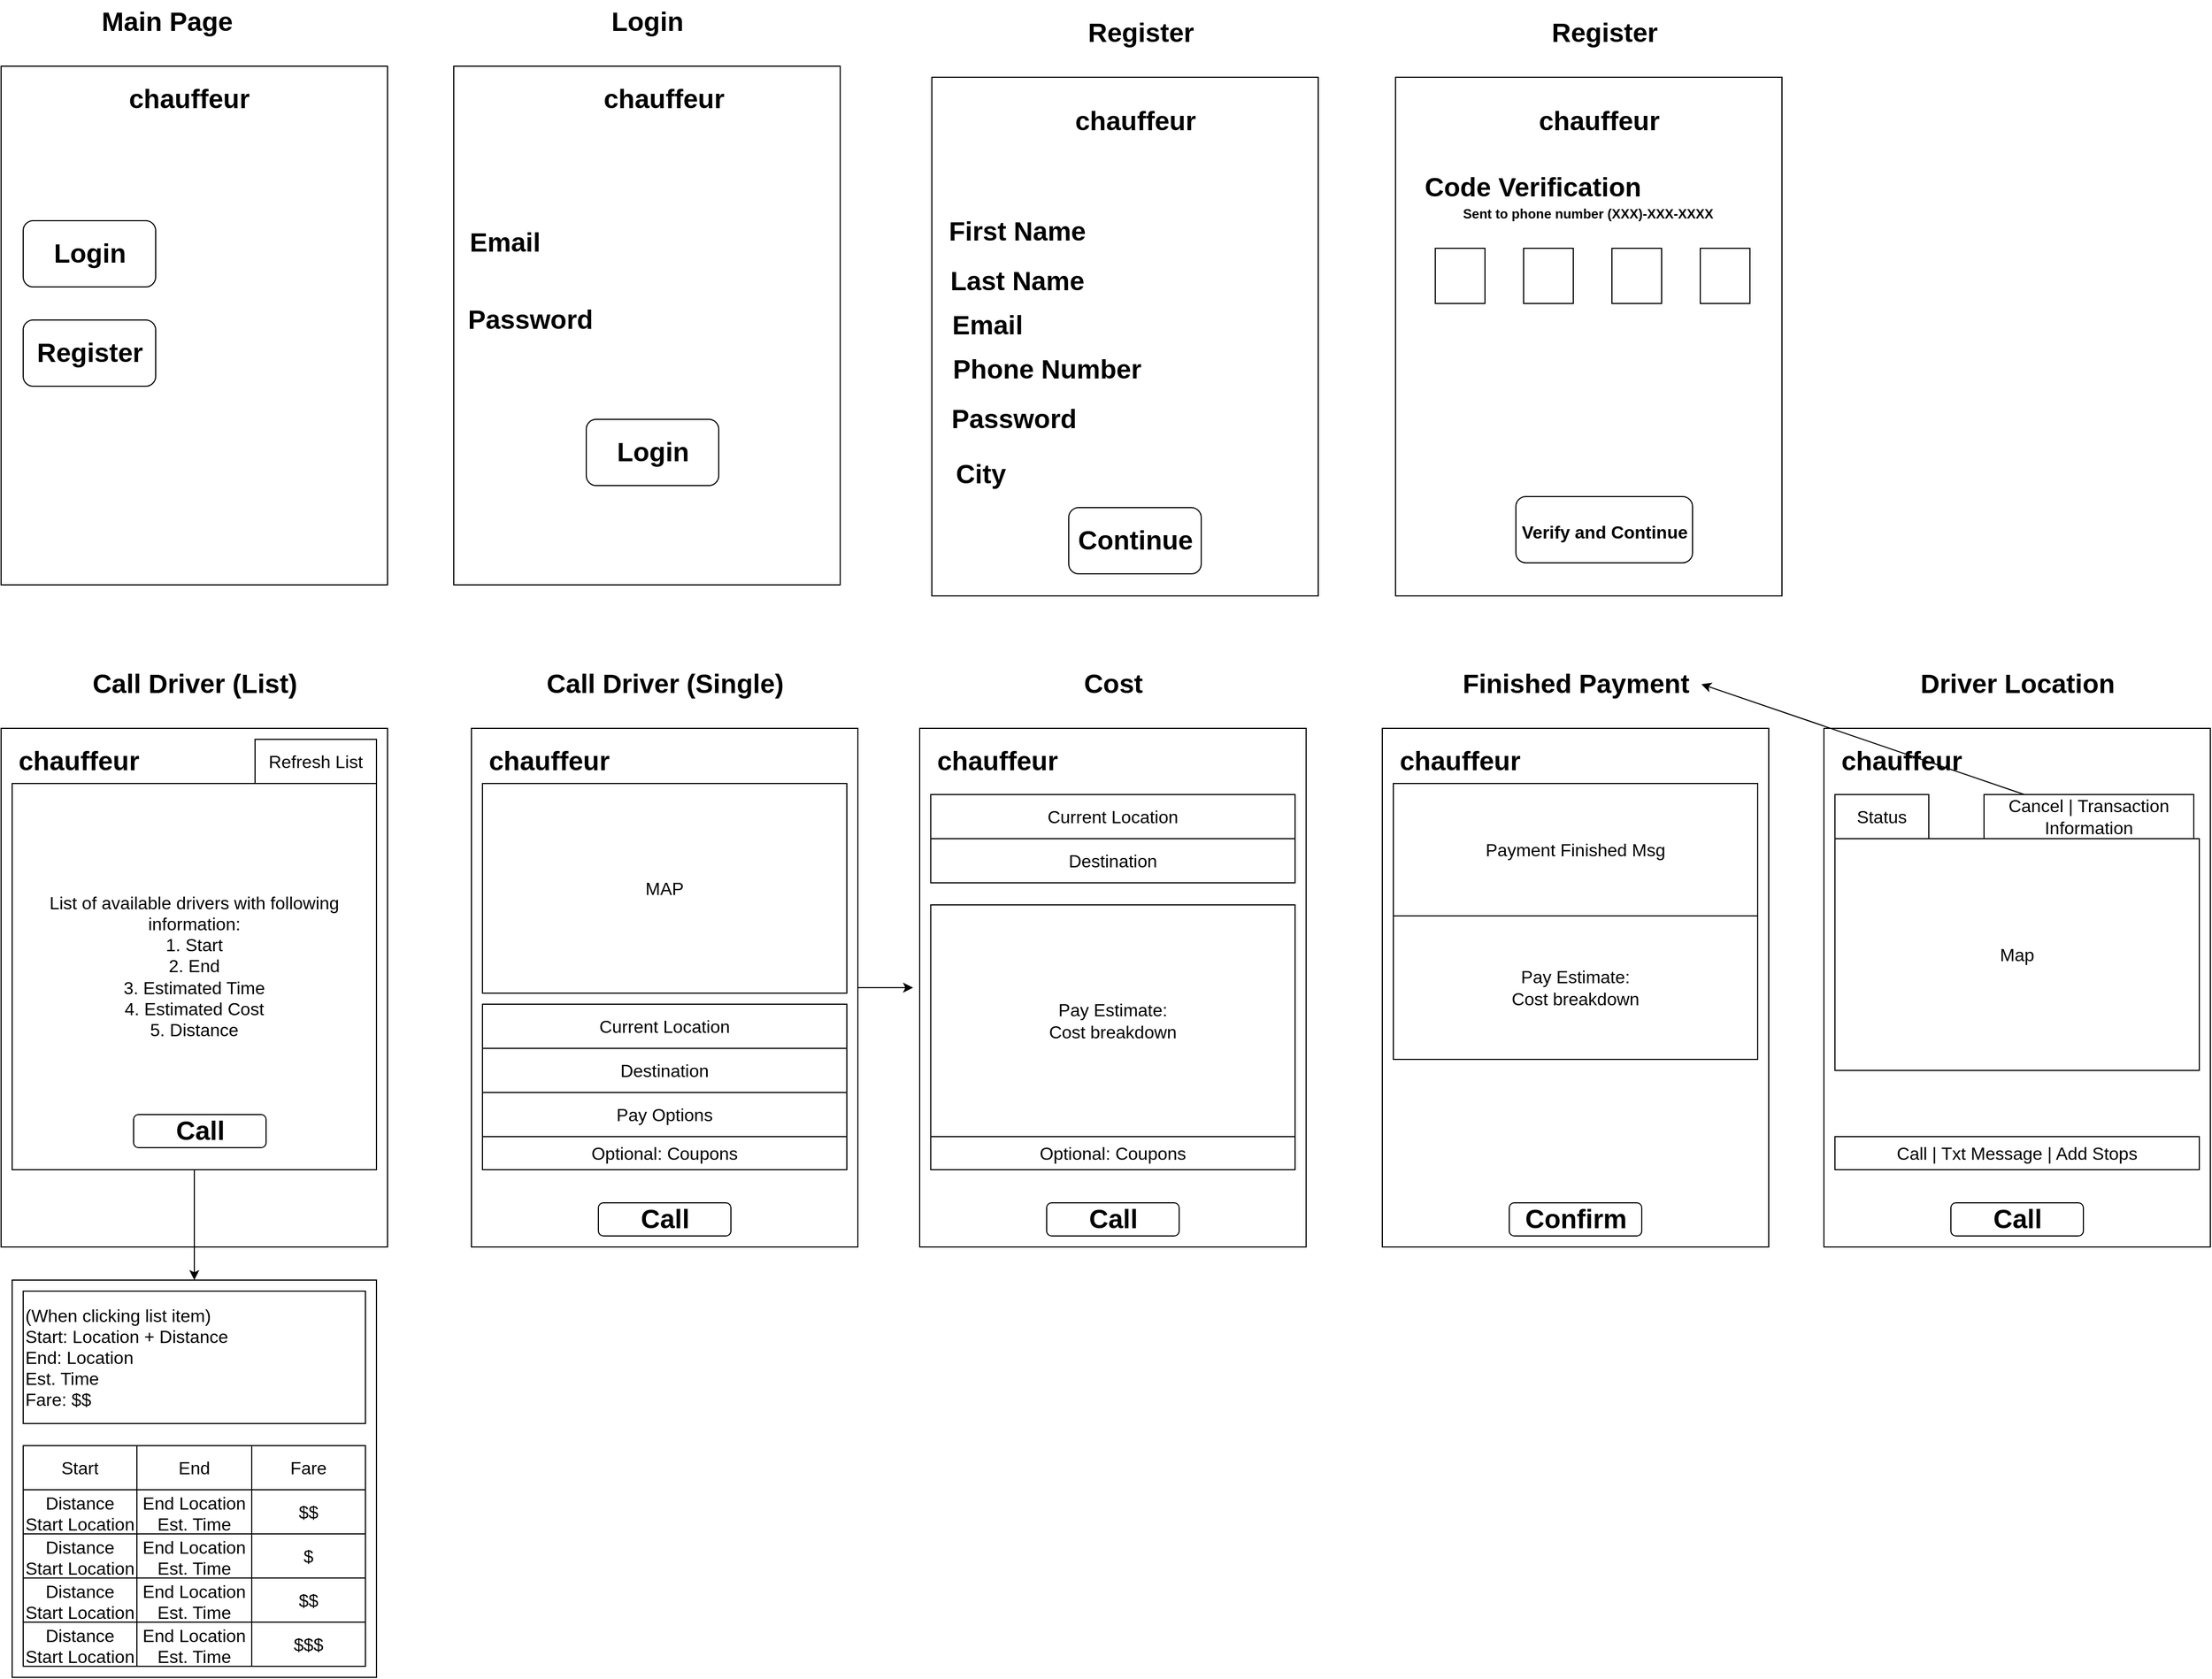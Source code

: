 <mxfile version="20.0.4" type="device"><diagram id="iKbQtl00hTPQahrVwVtg" name="Page-1"><mxGraphModel dx="3172" dy="2811" grid="1" gridSize="10" guides="1" tooltips="1" connect="1" arrows="1" fold="1" page="1" pageScale="1" pageWidth="850" pageHeight="1100" math="0" shadow="0"><root><mxCell id="0"/><mxCell id="1" parent="0"/><mxCell id="vwD_aLfFkT_FPORiIFMb-1" value="" style="whiteSpace=wrap;html=1;" vertex="1" parent="1"><mxGeometry x="50" y="30" width="350" height="470" as="geometry"/></mxCell><mxCell id="vwD_aLfFkT_FPORiIFMb-5" value="" style="whiteSpace=wrap;html=1;" vertex="1" parent="1"><mxGeometry x="460" y="30" width="350" height="470" as="geometry"/></mxCell><mxCell id="vwD_aLfFkT_FPORiIFMb-7" value="" style="whiteSpace=wrap;html=1;" vertex="1" parent="1"><mxGeometry x="893" y="40" width="350" height="470" as="geometry"/></mxCell><mxCell id="vwD_aLfFkT_FPORiIFMb-8" value="chauffeur" style="text;strokeColor=none;fillColor=none;html=1;fontSize=24;fontStyle=1;verticalAlign=middle;align=center;" vertex="1" parent="1"><mxGeometry x="170" y="40" width="100" height="40" as="geometry"/></mxCell><mxCell id="vwD_aLfFkT_FPORiIFMb-17" value="Main Page" style="text;strokeColor=none;fillColor=none;html=1;fontSize=24;fontStyle=1;verticalAlign=middle;align=center;" vertex="1" parent="1"><mxGeometry x="150" y="-30" width="100" height="40" as="geometry"/></mxCell><mxCell id="vwD_aLfFkT_FPORiIFMb-18" value="Login" style="text;strokeColor=none;fillColor=none;html=1;fontSize=24;fontStyle=1;verticalAlign=middle;align=center;" vertex="1" parent="1"><mxGeometry x="585" y="-30" width="100" height="40" as="geometry"/></mxCell><mxCell id="vwD_aLfFkT_FPORiIFMb-19" value="Email" style="text;strokeColor=none;fillColor=none;html=1;fontSize=24;fontStyle=1;verticalAlign=middle;align=center;" vertex="1" parent="1"><mxGeometry x="456" y="170" width="100" height="40" as="geometry"/></mxCell><mxCell id="vwD_aLfFkT_FPORiIFMb-20" value="chauffeur" style="text;strokeColor=none;fillColor=none;html=1;fontSize=24;fontStyle=1;verticalAlign=middle;align=center;" vertex="1" parent="1"><mxGeometry x="600" y="40" width="100" height="40" as="geometry"/></mxCell><mxCell id="vwD_aLfFkT_FPORiIFMb-21" value="Password" style="text;strokeColor=none;fillColor=none;html=1;fontSize=24;fontStyle=1;verticalAlign=middle;align=center;" vertex="1" parent="1"><mxGeometry x="479" y="240" width="100" height="40" as="geometry"/></mxCell><mxCell id="vwD_aLfFkT_FPORiIFMb-43" value="Register" style="text;strokeColor=none;fillColor=none;html=1;fontSize=24;fontStyle=1;verticalAlign=middle;align=center;" vertex="1" parent="1"><mxGeometry x="1032" y="-20" width="100" height="40" as="geometry"/></mxCell><mxCell id="vwD_aLfFkT_FPORiIFMb-45" value="" style="group" vertex="1" connectable="0" parent="1"><mxGeometry x="580" y="350" width="120" height="60" as="geometry"/></mxCell><mxCell id="vwD_aLfFkT_FPORiIFMb-22" value="" style="rounded=1;whiteSpace=wrap;html=1;" vertex="1" parent="vwD_aLfFkT_FPORiIFMb-45"><mxGeometry width="120" height="60" as="geometry"/></mxCell><mxCell id="vwD_aLfFkT_FPORiIFMb-23" value="Login" style="text;strokeColor=none;fillColor=none;html=1;fontSize=24;fontStyle=1;verticalAlign=middle;align=center;" vertex="1" parent="vwD_aLfFkT_FPORiIFMb-45"><mxGeometry x="10" y="10" width="100" height="40" as="geometry"/></mxCell><mxCell id="vwD_aLfFkT_FPORiIFMb-46" value="First Name" style="text;strokeColor=none;fillColor=none;html=1;fontSize=24;fontStyle=1;verticalAlign=middle;align=center;" vertex="1" parent="1"><mxGeometry x="920" y="160" width="100" height="40" as="geometry"/></mxCell><mxCell id="vwD_aLfFkT_FPORiIFMb-48" value="chauffeur" style="text;strokeColor=none;fillColor=none;html=1;fontSize=24;fontStyle=1;verticalAlign=middle;align=center;" vertex="1" parent="1"><mxGeometry x="1027" y="60" width="100" height="40" as="geometry"/></mxCell><mxCell id="vwD_aLfFkT_FPORiIFMb-49" value="Last Name" style="text;strokeColor=none;fillColor=none;html=1;fontSize=24;fontStyle=1;verticalAlign=middle;align=center;" vertex="1" parent="1"><mxGeometry x="910.5" y="205" width="119" height="40" as="geometry"/></mxCell><mxCell id="vwD_aLfFkT_FPORiIFMb-50" value="Phone Number" style="text;strokeColor=none;fillColor=none;html=1;fontSize=24;fontStyle=1;verticalAlign=middle;align=center;" vertex="1" parent="1"><mxGeometry x="947" y="285" width="100" height="40" as="geometry"/></mxCell><mxCell id="vwD_aLfFkT_FPORiIFMb-51" value="Password" style="text;strokeColor=none;fillColor=none;html=1;fontSize=24;fontStyle=1;verticalAlign=middle;align=center;" vertex="1" parent="1"><mxGeometry x="917" y="330" width="100" height="40" as="geometry"/></mxCell><mxCell id="vwD_aLfFkT_FPORiIFMb-53" value="&lt;div&gt;City&lt;/div&gt;" style="text;strokeColor=none;fillColor=none;html=1;fontSize=24;fontStyle=1;verticalAlign=middle;align=center;" vertex="1" parent="1"><mxGeometry x="887" y="380" width="100" height="40" as="geometry"/></mxCell><mxCell id="vwD_aLfFkT_FPORiIFMb-56" value="Email" style="text;strokeColor=none;fillColor=none;html=1;fontSize=24;fontStyle=1;verticalAlign=middle;align=center;" vertex="1" parent="1"><mxGeometry x="893" y="245" width="100" height="40" as="geometry"/></mxCell><mxCell id="vwD_aLfFkT_FPORiIFMb-64" value="" style="group" vertex="1" connectable="0" parent="1"><mxGeometry x="1017" y="430" width="120" height="60" as="geometry"/></mxCell><mxCell id="vwD_aLfFkT_FPORiIFMb-65" value="" style="rounded=1;whiteSpace=wrap;html=1;" vertex="1" parent="vwD_aLfFkT_FPORiIFMb-64"><mxGeometry width="120" height="60" as="geometry"/></mxCell><mxCell id="vwD_aLfFkT_FPORiIFMb-66" value="Continue" style="text;strokeColor=none;fillColor=none;html=1;fontSize=24;fontStyle=1;verticalAlign=middle;align=center;" vertex="1" parent="vwD_aLfFkT_FPORiIFMb-64"><mxGeometry x="10" y="10" width="100" height="40" as="geometry"/></mxCell><mxCell id="vwD_aLfFkT_FPORiIFMb-67" value="" style="whiteSpace=wrap;html=1;" vertex="1" parent="1"><mxGeometry x="1313" y="40" width="350" height="470" as="geometry"/></mxCell><mxCell id="vwD_aLfFkT_FPORiIFMb-68" value="&lt;div&gt;Register&lt;/div&gt;" style="text;strokeColor=none;fillColor=none;html=1;fontSize=24;fontStyle=1;verticalAlign=middle;align=center;" vertex="1" parent="1"><mxGeometry x="1452" y="-20" width="100" height="40" as="geometry"/></mxCell><mxCell id="vwD_aLfFkT_FPORiIFMb-70" value="chauffeur" style="text;strokeColor=none;fillColor=none;html=1;fontSize=24;fontStyle=1;verticalAlign=middle;align=center;" vertex="1" parent="1"><mxGeometry x="1447" y="60" width="100" height="40" as="geometry"/></mxCell><mxCell id="vwD_aLfFkT_FPORiIFMb-76" value="" style="group" vertex="1" connectable="0" parent="1"><mxGeometry x="1422" y="420" width="160" height="60" as="geometry"/></mxCell><mxCell id="vwD_aLfFkT_FPORiIFMb-77" value="" style="rounded=1;whiteSpace=wrap;html=1;" vertex="1" parent="vwD_aLfFkT_FPORiIFMb-76"><mxGeometry width="160" height="60" as="geometry"/></mxCell><mxCell id="vwD_aLfFkT_FPORiIFMb-78" value="&lt;font style=&quot;font-size: 16px;&quot;&gt;Verify and Continue&lt;br&gt;&lt;/font&gt;" style="text;strokeColor=none;fillColor=none;html=1;fontSize=24;fontStyle=1;verticalAlign=middle;align=center;" vertex="1" parent="vwD_aLfFkT_FPORiIFMb-76"><mxGeometry x="13.333" y="10" width="133.333" height="40" as="geometry"/></mxCell><mxCell id="vwD_aLfFkT_FPORiIFMb-79" value="&lt;div&gt;Code Verification&lt;/div&gt;" style="text;strokeColor=none;fillColor=none;html=1;fontSize=24;fontStyle=1;verticalAlign=middle;align=center;" vertex="1" parent="1"><mxGeometry x="1387" y="120" width="100" height="40" as="geometry"/></mxCell><mxCell id="vwD_aLfFkT_FPORiIFMb-80" value="&lt;font style=&quot;font-size: 12px;&quot;&gt;Sent to phone number (XXX)-XXX-XXXX&lt;/font&gt;" style="text;strokeColor=none;fillColor=none;html=1;fontSize=24;fontStyle=1;verticalAlign=middle;align=center;" vertex="1" parent="1"><mxGeometry x="1437" y="140" width="100" height="40" as="geometry"/></mxCell><mxCell id="vwD_aLfFkT_FPORiIFMb-82" value="" style="rounded=0;whiteSpace=wrap;html=1;fontSize=12;" vertex="1" parent="1"><mxGeometry x="1349" y="195" width="45" height="50" as="geometry"/></mxCell><mxCell id="vwD_aLfFkT_FPORiIFMb-83" value="" style="rounded=0;whiteSpace=wrap;html=1;fontSize=12;" vertex="1" parent="1"><mxGeometry x="1429" y="195" width="45" height="50" as="geometry"/></mxCell><mxCell id="vwD_aLfFkT_FPORiIFMb-84" value="" style="rounded=0;whiteSpace=wrap;html=1;fontSize=12;" vertex="1" parent="1"><mxGeometry x="1509" y="195" width="45" height="50" as="geometry"/></mxCell><mxCell id="vwD_aLfFkT_FPORiIFMb-85" value="" style="rounded=0;whiteSpace=wrap;html=1;fontSize=12;" vertex="1" parent="1"><mxGeometry x="1589" y="195" width="45" height="50" as="geometry"/></mxCell><mxCell id="vwD_aLfFkT_FPORiIFMb-137" style="edgeStyle=orthogonalEdgeStyle;rounded=0;orthogonalLoop=1;jettySize=auto;html=1;exitX=1;exitY=0.5;exitDx=0;exitDy=0;fontSize=16;" edge="1" parent="1" source="vwD_aLfFkT_FPORiIFMb-90"><mxGeometry relative="1" as="geometry"><mxPoint x="876" y="865" as="targetPoint"/></mxGeometry></mxCell><mxCell id="vwD_aLfFkT_FPORiIFMb-90" value="" style="whiteSpace=wrap;html=1;" vertex="1" parent="1"><mxGeometry x="476" y="630" width="350" height="470" as="geometry"/></mxCell><mxCell id="vwD_aLfFkT_FPORiIFMb-91" value="Call Driver (Single)" style="text;strokeColor=none;fillColor=none;html=1;fontSize=24;fontStyle=1;verticalAlign=middle;align=center;" vertex="1" parent="1"><mxGeometry x="601" y="570" width="100" height="40" as="geometry"/></mxCell><mxCell id="vwD_aLfFkT_FPORiIFMb-93" value="chauffeur" style="text;strokeColor=none;fillColor=none;html=1;fontSize=24;fontStyle=1;verticalAlign=middle;align=center;" vertex="1" parent="1"><mxGeometry x="496" y="640" width="100" height="40" as="geometry"/></mxCell><mxCell id="vwD_aLfFkT_FPORiIFMb-95" value="" style="group" vertex="1" connectable="0" parent="1"><mxGeometry x="591" y="1060" width="120" height="30" as="geometry"/></mxCell><mxCell id="vwD_aLfFkT_FPORiIFMb-96" value="" style="rounded=1;whiteSpace=wrap;html=1;" vertex="1" parent="vwD_aLfFkT_FPORiIFMb-95"><mxGeometry width="120" height="30" as="geometry"/></mxCell><mxCell id="vwD_aLfFkT_FPORiIFMb-97" value="Call" style="text;strokeColor=none;fillColor=none;html=1;fontSize=24;fontStyle=1;verticalAlign=middle;align=center;" vertex="1" parent="vwD_aLfFkT_FPORiIFMb-95"><mxGeometry x="10" y="5" width="100" height="20" as="geometry"/></mxCell><mxCell id="vwD_aLfFkT_FPORiIFMb-98" value="MAP" style="rounded=0;whiteSpace=wrap;html=1;fontSize=16;" vertex="1" parent="1"><mxGeometry x="486" y="680" width="330" height="190" as="geometry"/></mxCell><mxCell id="vwD_aLfFkT_FPORiIFMb-100" value="Current Location" style="rounded=0;whiteSpace=wrap;html=1;fontSize=16;" vertex="1" parent="1"><mxGeometry x="486" y="880" width="330" height="40" as="geometry"/></mxCell><mxCell id="vwD_aLfFkT_FPORiIFMb-101" value="Destination" style="rounded=0;whiteSpace=wrap;html=1;fontSize=16;" vertex="1" parent="1"><mxGeometry x="486" y="920" width="330" height="40" as="geometry"/></mxCell><mxCell id="vwD_aLfFkT_FPORiIFMb-102" value="Optional: Coupons" style="rounded=0;whiteSpace=wrap;html=1;fontSize=16;" vertex="1" parent="1"><mxGeometry x="486" y="1000" width="330" height="30" as="geometry"/></mxCell><mxCell id="vwD_aLfFkT_FPORiIFMb-103" value="Pay Options" style="rounded=0;whiteSpace=wrap;html=1;fontSize=16;" vertex="1" parent="1"><mxGeometry x="486" y="960" width="330" height="40" as="geometry"/></mxCell><mxCell id="vwD_aLfFkT_FPORiIFMb-104" value="" style="whiteSpace=wrap;html=1;" vertex="1" parent="1"><mxGeometry x="882" y="630" width="350" height="470" as="geometry"/></mxCell><mxCell id="vwD_aLfFkT_FPORiIFMb-105" value="Cost" style="text;strokeColor=none;fillColor=none;html=1;fontSize=24;fontStyle=1;verticalAlign=middle;align=center;" vertex="1" parent="1"><mxGeometry x="1007" y="570" width="100" height="40" as="geometry"/></mxCell><mxCell id="vwD_aLfFkT_FPORiIFMb-106" value="chauffeur" style="text;strokeColor=none;fillColor=none;html=1;fontSize=24;fontStyle=1;verticalAlign=middle;align=center;" vertex="1" parent="1"><mxGeometry x="902" y="640" width="100" height="40" as="geometry"/></mxCell><mxCell id="vwD_aLfFkT_FPORiIFMb-107" value="" style="group" vertex="1" connectable="0" parent="1"><mxGeometry x="997" y="1060" width="120" height="30" as="geometry"/></mxCell><mxCell id="vwD_aLfFkT_FPORiIFMb-108" value="" style="rounded=1;whiteSpace=wrap;html=1;" vertex="1" parent="vwD_aLfFkT_FPORiIFMb-107"><mxGeometry width="120" height="30" as="geometry"/></mxCell><mxCell id="vwD_aLfFkT_FPORiIFMb-109" value="Call" style="text;strokeColor=none;fillColor=none;html=1;fontSize=24;fontStyle=1;verticalAlign=middle;align=center;" vertex="1" parent="vwD_aLfFkT_FPORiIFMb-107"><mxGeometry x="10" y="5" width="100" height="20" as="geometry"/></mxCell><mxCell id="vwD_aLfFkT_FPORiIFMb-111" value="Current Location" style="rounded=0;whiteSpace=wrap;html=1;fontSize=16;" vertex="1" parent="1"><mxGeometry x="892" y="690" width="330" height="40" as="geometry"/></mxCell><mxCell id="vwD_aLfFkT_FPORiIFMb-112" value="Destination" style="rounded=0;whiteSpace=wrap;html=1;fontSize=16;" vertex="1" parent="1"><mxGeometry x="892" y="730" width="330" height="40" as="geometry"/></mxCell><mxCell id="vwD_aLfFkT_FPORiIFMb-113" value="Optional: Coupons" style="rounded=0;whiteSpace=wrap;html=1;fontSize=16;" vertex="1" parent="1"><mxGeometry x="892" y="1000" width="330" height="30" as="geometry"/></mxCell><mxCell id="vwD_aLfFkT_FPORiIFMb-114" value="&lt;div&gt;Pay Estimate:&lt;/div&gt;&lt;div&gt;Cost breakdown&lt;br&gt;&lt;/div&gt;" style="rounded=0;whiteSpace=wrap;html=1;fontSize=16;" vertex="1" parent="1"><mxGeometry x="892" y="790" width="330" height="210" as="geometry"/></mxCell><mxCell id="vwD_aLfFkT_FPORiIFMb-115" value="" style="whiteSpace=wrap;html=1;" vertex="1" parent="1"><mxGeometry x="1301" y="630" width="350" height="470" as="geometry"/></mxCell><mxCell id="vwD_aLfFkT_FPORiIFMb-116" value="Finished Payment" style="text;strokeColor=none;fillColor=none;html=1;fontSize=24;fontStyle=1;verticalAlign=middle;align=center;" vertex="1" parent="1"><mxGeometry x="1426" y="570" width="100" height="40" as="geometry"/></mxCell><mxCell id="vwD_aLfFkT_FPORiIFMb-117" value="chauffeur" style="text;strokeColor=none;fillColor=none;html=1;fontSize=24;fontStyle=1;verticalAlign=middle;align=center;" vertex="1" parent="1"><mxGeometry x="1321" y="640" width="100" height="40" as="geometry"/></mxCell><mxCell id="vwD_aLfFkT_FPORiIFMb-118" value="" style="group" vertex="1" connectable="0" parent="1"><mxGeometry x="1416" y="1060" width="120" height="30" as="geometry"/></mxCell><mxCell id="vwD_aLfFkT_FPORiIFMb-119" value="" style="rounded=1;whiteSpace=wrap;html=1;" vertex="1" parent="vwD_aLfFkT_FPORiIFMb-118"><mxGeometry width="120" height="30" as="geometry"/></mxCell><mxCell id="vwD_aLfFkT_FPORiIFMb-120" value="Confirm" style="text;strokeColor=none;fillColor=none;html=1;fontSize=24;fontStyle=1;verticalAlign=middle;align=center;" vertex="1" parent="vwD_aLfFkT_FPORiIFMb-118"><mxGeometry x="10" y="5" width="100" height="20" as="geometry"/></mxCell><mxCell id="vwD_aLfFkT_FPORiIFMb-124" value="Payment Finished Msg" style="rounded=0;whiteSpace=wrap;html=1;fontSize=16;" vertex="1" parent="1"><mxGeometry x="1311" y="680" width="330" height="120" as="geometry"/></mxCell><mxCell id="vwD_aLfFkT_FPORiIFMb-125" value="" style="whiteSpace=wrap;html=1;" vertex="1" parent="1"><mxGeometry x="1701" y="630" width="350" height="470" as="geometry"/></mxCell><mxCell id="vwD_aLfFkT_FPORiIFMb-126" value="Driver Location" style="text;strokeColor=none;fillColor=none;html=1;fontSize=24;fontStyle=1;verticalAlign=middle;align=center;" vertex="1" parent="1"><mxGeometry x="1826" y="570" width="100" height="40" as="geometry"/></mxCell><mxCell id="vwD_aLfFkT_FPORiIFMb-127" value="chauffeur" style="text;strokeColor=none;fillColor=none;html=1;fontSize=24;fontStyle=1;verticalAlign=middle;align=center;" vertex="1" parent="1"><mxGeometry x="1721" y="640" width="100" height="40" as="geometry"/></mxCell><mxCell id="vwD_aLfFkT_FPORiIFMb-128" value="" style="group" vertex="1" connectable="0" parent="1"><mxGeometry x="1816" y="1060" width="120" height="30" as="geometry"/></mxCell><mxCell id="vwD_aLfFkT_FPORiIFMb-129" value="" style="rounded=1;whiteSpace=wrap;html=1;" vertex="1" parent="vwD_aLfFkT_FPORiIFMb-128"><mxGeometry width="120" height="30" as="geometry"/></mxCell><mxCell id="vwD_aLfFkT_FPORiIFMb-130" value="Call" style="text;strokeColor=none;fillColor=none;html=1;fontSize=24;fontStyle=1;verticalAlign=middle;align=center;" vertex="1" parent="vwD_aLfFkT_FPORiIFMb-128"><mxGeometry x="10" y="5" width="100" height="20" as="geometry"/></mxCell><mxCell id="vwD_aLfFkT_FPORiIFMb-131" value="Status" style="rounded=0;whiteSpace=wrap;html=1;fontSize=16;" vertex="1" parent="1"><mxGeometry x="1711" y="690" width="85" height="40" as="geometry"/></mxCell><mxCell id="vwD_aLfFkT_FPORiIFMb-132" value="Cancel | Transaction Information" style="rounded=0;whiteSpace=wrap;html=1;fontSize=16;" vertex="1" parent="1"><mxGeometry x="1846" y="690" width="190" height="40" as="geometry"/></mxCell><mxCell id="vwD_aLfFkT_FPORiIFMb-133" value="Call | Txt Message | Add Stops" style="rounded=0;whiteSpace=wrap;html=1;fontSize=16;" vertex="1" parent="1"><mxGeometry x="1711" y="1000" width="330" height="30" as="geometry"/></mxCell><mxCell id="vwD_aLfFkT_FPORiIFMb-134" value="Map" style="rounded=0;whiteSpace=wrap;html=1;fontSize=16;" vertex="1" parent="1"><mxGeometry x="1711" y="730" width="330" height="210" as="geometry"/></mxCell><mxCell id="vwD_aLfFkT_FPORiIFMb-135" value="&lt;div&gt;Pay Estimate:&lt;/div&gt;&lt;div&gt;Cost breakdown&lt;br&gt;&lt;/div&gt;" style="rounded=0;whiteSpace=wrap;html=1;fontSize=16;" vertex="1" parent="1"><mxGeometry x="1311" y="800" width="330" height="130" as="geometry"/></mxCell><mxCell id="vwD_aLfFkT_FPORiIFMb-138" value="" style="endArrow=classic;html=1;rounded=0;fontSize=16;" edge="1" parent="1" source="vwD_aLfFkT_FPORiIFMb-132"><mxGeometry width="50" height="50" relative="1" as="geometry"><mxPoint x="1176" y="930" as="sourcePoint"/><mxPoint x="1590" y="590" as="targetPoint"/></mxGeometry></mxCell><mxCell id="vwD_aLfFkT_FPORiIFMb-139" value="" style="group" vertex="1" connectable="0" parent="1"><mxGeometry x="70" y="170" width="120" height="60" as="geometry"/></mxCell><mxCell id="vwD_aLfFkT_FPORiIFMb-140" value="" style="rounded=1;whiteSpace=wrap;html=1;" vertex="1" parent="vwD_aLfFkT_FPORiIFMb-139"><mxGeometry width="120" height="60" as="geometry"/></mxCell><mxCell id="vwD_aLfFkT_FPORiIFMb-141" value="Login" style="text;strokeColor=none;fillColor=none;html=1;fontSize=24;fontStyle=1;verticalAlign=middle;align=center;" vertex="1" parent="vwD_aLfFkT_FPORiIFMb-139"><mxGeometry x="10" y="10" width="100" height="40" as="geometry"/></mxCell><mxCell id="vwD_aLfFkT_FPORiIFMb-142" value="" style="group" vertex="1" connectable="0" parent="1"><mxGeometry x="70" y="260" width="120" height="60" as="geometry"/></mxCell><mxCell id="vwD_aLfFkT_FPORiIFMb-143" value="" style="rounded=1;whiteSpace=wrap;html=1;" vertex="1" parent="vwD_aLfFkT_FPORiIFMb-142"><mxGeometry width="120" height="60" as="geometry"/></mxCell><mxCell id="vwD_aLfFkT_FPORiIFMb-144" value="Register" style="text;strokeColor=none;fillColor=none;html=1;fontSize=24;fontStyle=1;verticalAlign=middle;align=center;" vertex="1" parent="vwD_aLfFkT_FPORiIFMb-142"><mxGeometry x="10" y="10" width="100" height="40" as="geometry"/></mxCell><mxCell id="vwD_aLfFkT_FPORiIFMb-145" value="" style="whiteSpace=wrap;html=1;" vertex="1" parent="1"><mxGeometry x="50" y="630" width="350" height="470" as="geometry"/></mxCell><mxCell id="vwD_aLfFkT_FPORiIFMb-146" value="Call Driver (List)" style="text;strokeColor=none;fillColor=none;html=1;fontSize=24;fontStyle=1;verticalAlign=middle;align=center;" vertex="1" parent="1"><mxGeometry x="175" y="570" width="100" height="40" as="geometry"/></mxCell><mxCell id="vwD_aLfFkT_FPORiIFMb-147" value="chauffeur" style="text;strokeColor=none;fillColor=none;html=1;fontSize=24;fontStyle=1;verticalAlign=middle;align=center;" vertex="1" parent="1"><mxGeometry x="70" y="640" width="100" height="40" as="geometry"/></mxCell><mxCell id="vwD_aLfFkT_FPORiIFMb-151" value="&lt;div&gt;List of available drivers with following information:&lt;/div&gt;&lt;div&gt;1. Start&lt;/div&gt;&lt;div&gt;2. End&lt;/div&gt;&lt;div&gt;3. Estimated Time&lt;/div&gt;&lt;div&gt;4. Estimated Cost&lt;/div&gt;&lt;div&gt;5. Distance&lt;br&gt;&lt;/div&gt;&lt;div&gt;&lt;br&gt;&lt;/div&gt;" style="rounded=0;whiteSpace=wrap;html=1;fontSize=16;" vertex="1" parent="1"><mxGeometry x="60" y="680" width="330" height="350" as="geometry"/></mxCell><mxCell id="vwD_aLfFkT_FPORiIFMb-156" value="" style="rounded=0;whiteSpace=wrap;html=1;fontSize=16;" vertex="1" parent="1"><mxGeometry x="60" y="1130" width="330" height="360" as="geometry"/></mxCell><mxCell id="vwD_aLfFkT_FPORiIFMb-157" value="" style="endArrow=classic;html=1;rounded=0;fontSize=16;exitX=0.5;exitY=1;exitDx=0;exitDy=0;entryX=0.5;entryY=0;entryDx=0;entryDy=0;" edge="1" parent="1" source="vwD_aLfFkT_FPORiIFMb-151" target="vwD_aLfFkT_FPORiIFMb-156"><mxGeometry width="50" height="50" relative="1" as="geometry"><mxPoint x="910" y="1050" as="sourcePoint"/><mxPoint x="960" y="1000" as="targetPoint"/></mxGeometry></mxCell><mxCell id="vwD_aLfFkT_FPORiIFMb-148" value="" style="group" vertex="1" connectable="0" parent="1"><mxGeometry x="170" y="980" width="120" height="30" as="geometry"/></mxCell><mxCell id="vwD_aLfFkT_FPORiIFMb-149" value="" style="rounded=1;whiteSpace=wrap;html=1;" vertex="1" parent="vwD_aLfFkT_FPORiIFMb-148"><mxGeometry width="120" height="30" as="geometry"/></mxCell><mxCell id="vwD_aLfFkT_FPORiIFMb-150" value="Call" style="text;strokeColor=none;fillColor=none;html=1;fontSize=24;fontStyle=1;verticalAlign=middle;align=center;" vertex="1" parent="vwD_aLfFkT_FPORiIFMb-148"><mxGeometry x="10" y="5" width="100" height="20" as="geometry"/></mxCell><mxCell id="vwD_aLfFkT_FPORiIFMb-158" value="" style="shape=table;html=1;whiteSpace=wrap;startSize=0;container=1;collapsible=0;childLayout=tableLayout;fontSize=16;" vertex="1" parent="1"><mxGeometry x="70" y="1280" width="310" height="200" as="geometry"/></mxCell><mxCell id="vwD_aLfFkT_FPORiIFMb-159" value="" style="shape=tableRow;horizontal=0;startSize=0;swimlaneHead=0;swimlaneBody=0;top=0;left=0;bottom=0;right=0;collapsible=0;dropTarget=0;fillColor=none;points=[[0,0.5],[1,0.5]];portConstraint=eastwest;fontSize=16;" vertex="1" parent="vwD_aLfFkT_FPORiIFMb-158"><mxGeometry width="310" height="40" as="geometry"/></mxCell><mxCell id="vwD_aLfFkT_FPORiIFMb-160" value="Start" style="shape=partialRectangle;html=1;whiteSpace=wrap;connectable=0;fillColor=none;top=0;left=0;bottom=0;right=0;overflow=hidden;fontSize=16;" vertex="1" parent="vwD_aLfFkT_FPORiIFMb-159"><mxGeometry width="103" height="40" as="geometry"><mxRectangle width="103" height="40" as="alternateBounds"/></mxGeometry></mxCell><mxCell id="vwD_aLfFkT_FPORiIFMb-161" value="End" style="shape=partialRectangle;html=1;whiteSpace=wrap;connectable=0;fillColor=none;top=0;left=0;bottom=0;right=0;overflow=hidden;fontSize=16;" vertex="1" parent="vwD_aLfFkT_FPORiIFMb-159"><mxGeometry x="103" width="104" height="40" as="geometry"><mxRectangle width="104" height="40" as="alternateBounds"/></mxGeometry></mxCell><mxCell id="vwD_aLfFkT_FPORiIFMb-162" value="Fare" style="shape=partialRectangle;html=1;whiteSpace=wrap;connectable=0;fillColor=none;top=0;left=0;bottom=0;right=0;overflow=hidden;fontSize=16;" vertex="1" parent="vwD_aLfFkT_FPORiIFMb-159"><mxGeometry x="207" width="103" height="40" as="geometry"><mxRectangle width="103" height="40" as="alternateBounds"/></mxGeometry></mxCell><mxCell id="vwD_aLfFkT_FPORiIFMb-163" value="" style="shape=tableRow;horizontal=0;startSize=0;swimlaneHead=0;swimlaneBody=0;top=0;left=0;bottom=0;right=0;collapsible=0;dropTarget=0;fillColor=none;points=[[0,0.5],[1,0.5]];portConstraint=eastwest;fontSize=16;" vertex="1" parent="vwD_aLfFkT_FPORiIFMb-158"><mxGeometry y="40" width="310" height="40" as="geometry"/></mxCell><mxCell id="vwD_aLfFkT_FPORiIFMb-164" value="&lt;div&gt;Distance&lt;/div&gt;&lt;div&gt;Start Location&lt;br&gt;&lt;/div&gt;" style="shape=partialRectangle;html=1;whiteSpace=wrap;connectable=0;fillColor=none;top=0;left=0;bottom=0;right=0;overflow=hidden;fontSize=16;" vertex="1" parent="vwD_aLfFkT_FPORiIFMb-163"><mxGeometry width="103" height="40" as="geometry"><mxRectangle width="103" height="40" as="alternateBounds"/></mxGeometry></mxCell><mxCell id="vwD_aLfFkT_FPORiIFMb-165" value="&lt;div&gt;End Location&lt;/div&gt;&lt;div&gt;Est. Time&lt;br&gt;&lt;/div&gt;" style="shape=partialRectangle;html=1;whiteSpace=wrap;connectable=0;fillColor=none;top=0;left=0;bottom=0;right=0;overflow=hidden;fontSize=16;" vertex="1" parent="vwD_aLfFkT_FPORiIFMb-163"><mxGeometry x="103" width="104" height="40" as="geometry"><mxRectangle width="104" height="40" as="alternateBounds"/></mxGeometry></mxCell><mxCell id="vwD_aLfFkT_FPORiIFMb-166" value="$$" style="shape=partialRectangle;html=1;whiteSpace=wrap;connectable=0;fillColor=none;top=0;left=0;bottom=0;right=0;overflow=hidden;fontSize=16;" vertex="1" parent="vwD_aLfFkT_FPORiIFMb-163"><mxGeometry x="207" width="103" height="40" as="geometry"><mxRectangle width="103" height="40" as="alternateBounds"/></mxGeometry></mxCell><mxCell id="vwD_aLfFkT_FPORiIFMb-167" value="" style="shape=tableRow;horizontal=0;startSize=0;swimlaneHead=0;swimlaneBody=0;top=0;left=0;bottom=0;right=0;collapsible=0;dropTarget=0;fillColor=none;points=[[0,0.5],[1,0.5]];portConstraint=eastwest;fontSize=16;" vertex="1" parent="vwD_aLfFkT_FPORiIFMb-158"><mxGeometry y="80" width="310" height="40" as="geometry"/></mxCell><mxCell id="vwD_aLfFkT_FPORiIFMb-168" value="&lt;div&gt;Distance&lt;/div&gt;&lt;div&gt;Start Location&lt;br&gt;&lt;/div&gt;" style="shape=partialRectangle;html=1;whiteSpace=wrap;connectable=0;fillColor=none;top=0;left=0;bottom=0;right=0;overflow=hidden;fontSize=16;" vertex="1" parent="vwD_aLfFkT_FPORiIFMb-167"><mxGeometry width="103" height="40" as="geometry"><mxRectangle width="103" height="40" as="alternateBounds"/></mxGeometry></mxCell><mxCell id="vwD_aLfFkT_FPORiIFMb-169" value="&lt;div&gt;End Location&lt;/div&gt;&lt;div&gt;Est. Time&lt;br&gt;&lt;/div&gt;" style="shape=partialRectangle;html=1;whiteSpace=wrap;connectable=0;fillColor=none;top=0;left=0;bottom=0;right=0;overflow=hidden;fontSize=16;" vertex="1" parent="vwD_aLfFkT_FPORiIFMb-167"><mxGeometry x="103" width="104" height="40" as="geometry"><mxRectangle width="104" height="40" as="alternateBounds"/></mxGeometry></mxCell><mxCell id="vwD_aLfFkT_FPORiIFMb-170" value="$" style="shape=partialRectangle;html=1;whiteSpace=wrap;connectable=0;fillColor=none;top=0;left=0;bottom=0;right=0;overflow=hidden;pointerEvents=1;fontSize=16;" vertex="1" parent="vwD_aLfFkT_FPORiIFMb-167"><mxGeometry x="207" width="103" height="40" as="geometry"><mxRectangle width="103" height="40" as="alternateBounds"/></mxGeometry></mxCell><mxCell id="vwD_aLfFkT_FPORiIFMb-175" style="shape=tableRow;horizontal=0;startSize=0;swimlaneHead=0;swimlaneBody=0;top=0;left=0;bottom=0;right=0;collapsible=0;dropTarget=0;fillColor=none;points=[[0,0.5],[1,0.5]];portConstraint=eastwest;fontSize=16;" vertex="1" parent="vwD_aLfFkT_FPORiIFMb-158"><mxGeometry y="120" width="310" height="40" as="geometry"/></mxCell><mxCell id="vwD_aLfFkT_FPORiIFMb-176" value="&lt;div&gt;Distance&lt;/div&gt;&lt;div&gt;Start Location&lt;br&gt;&lt;/div&gt;" style="shape=partialRectangle;html=1;whiteSpace=wrap;connectable=0;fillColor=none;top=0;left=0;bottom=0;right=0;overflow=hidden;fontSize=16;" vertex="1" parent="vwD_aLfFkT_FPORiIFMb-175"><mxGeometry width="103" height="40" as="geometry"><mxRectangle width="103" height="40" as="alternateBounds"/></mxGeometry></mxCell><mxCell id="vwD_aLfFkT_FPORiIFMb-177" value="&lt;div&gt;End Location&lt;/div&gt;&lt;div&gt;Est. Time&lt;br&gt;&lt;/div&gt;" style="shape=partialRectangle;html=1;whiteSpace=wrap;connectable=0;fillColor=none;top=0;left=0;bottom=0;right=0;overflow=hidden;fontSize=16;" vertex="1" parent="vwD_aLfFkT_FPORiIFMb-175"><mxGeometry x="103" width="104" height="40" as="geometry"><mxRectangle width="104" height="40" as="alternateBounds"/></mxGeometry></mxCell><mxCell id="vwD_aLfFkT_FPORiIFMb-178" value="$$" style="shape=partialRectangle;html=1;whiteSpace=wrap;connectable=0;fillColor=none;top=0;left=0;bottom=0;right=0;overflow=hidden;pointerEvents=1;fontSize=16;" vertex="1" parent="vwD_aLfFkT_FPORiIFMb-175"><mxGeometry x="207" width="103" height="40" as="geometry"><mxRectangle width="103" height="40" as="alternateBounds"/></mxGeometry></mxCell><mxCell id="vwD_aLfFkT_FPORiIFMb-179" style="shape=tableRow;horizontal=0;startSize=0;swimlaneHead=0;swimlaneBody=0;top=0;left=0;bottom=0;right=0;collapsible=0;dropTarget=0;fillColor=none;points=[[0,0.5],[1,0.5]];portConstraint=eastwest;fontSize=16;" vertex="1" parent="vwD_aLfFkT_FPORiIFMb-158"><mxGeometry y="160" width="310" height="40" as="geometry"/></mxCell><mxCell id="vwD_aLfFkT_FPORiIFMb-180" value="&lt;div&gt;Distance&lt;/div&gt;&lt;div&gt;Start Location&lt;br&gt;&lt;/div&gt;" style="shape=partialRectangle;html=1;whiteSpace=wrap;connectable=0;fillColor=none;top=0;left=0;bottom=0;right=0;overflow=hidden;fontSize=16;" vertex="1" parent="vwD_aLfFkT_FPORiIFMb-179"><mxGeometry width="103" height="40" as="geometry"><mxRectangle width="103" height="40" as="alternateBounds"/></mxGeometry></mxCell><mxCell id="vwD_aLfFkT_FPORiIFMb-181" value="&lt;div&gt;End Location&lt;/div&gt;&lt;div&gt;Est. Time&lt;br&gt;&lt;/div&gt;" style="shape=partialRectangle;html=1;whiteSpace=wrap;connectable=0;fillColor=none;top=0;left=0;bottom=0;right=0;overflow=hidden;fontSize=16;" vertex="1" parent="vwD_aLfFkT_FPORiIFMb-179"><mxGeometry x="103" width="104" height="40" as="geometry"><mxRectangle width="104" height="40" as="alternateBounds"/></mxGeometry></mxCell><mxCell id="vwD_aLfFkT_FPORiIFMb-182" value="$$$" style="shape=partialRectangle;html=1;whiteSpace=wrap;connectable=0;fillColor=none;top=0;left=0;bottom=0;right=0;overflow=hidden;pointerEvents=1;fontSize=16;" vertex="1" parent="vwD_aLfFkT_FPORiIFMb-179"><mxGeometry x="207" width="103" height="40" as="geometry"><mxRectangle width="103" height="40" as="alternateBounds"/></mxGeometry></mxCell><mxCell id="vwD_aLfFkT_FPORiIFMb-184" value="Refresh List" style="rounded=0;whiteSpace=wrap;html=1;fontSize=16;" vertex="1" parent="1"><mxGeometry x="280" y="640" width="110" height="40" as="geometry"/></mxCell><mxCell id="vwD_aLfFkT_FPORiIFMb-187" value="&lt;div&gt;(When clicking list item)&lt;br&gt;&lt;/div&gt;&lt;div&gt;Start: Location + Distance&lt;/div&gt;&lt;div&gt;End: Location&lt;/div&gt;&lt;div&gt;&lt;span style=&quot;&quot;&gt;&#9;&lt;/span&gt;Est. Time&lt;/div&gt;&lt;div&gt;Fare: $$&lt;br&gt;&lt;/div&gt;" style="rounded=0;whiteSpace=wrap;html=1;fontSize=16;align=left;" vertex="1" parent="1"><mxGeometry x="70" y="1140" width="310" height="120" as="geometry"/></mxCell></root></mxGraphModel></diagram></mxfile>